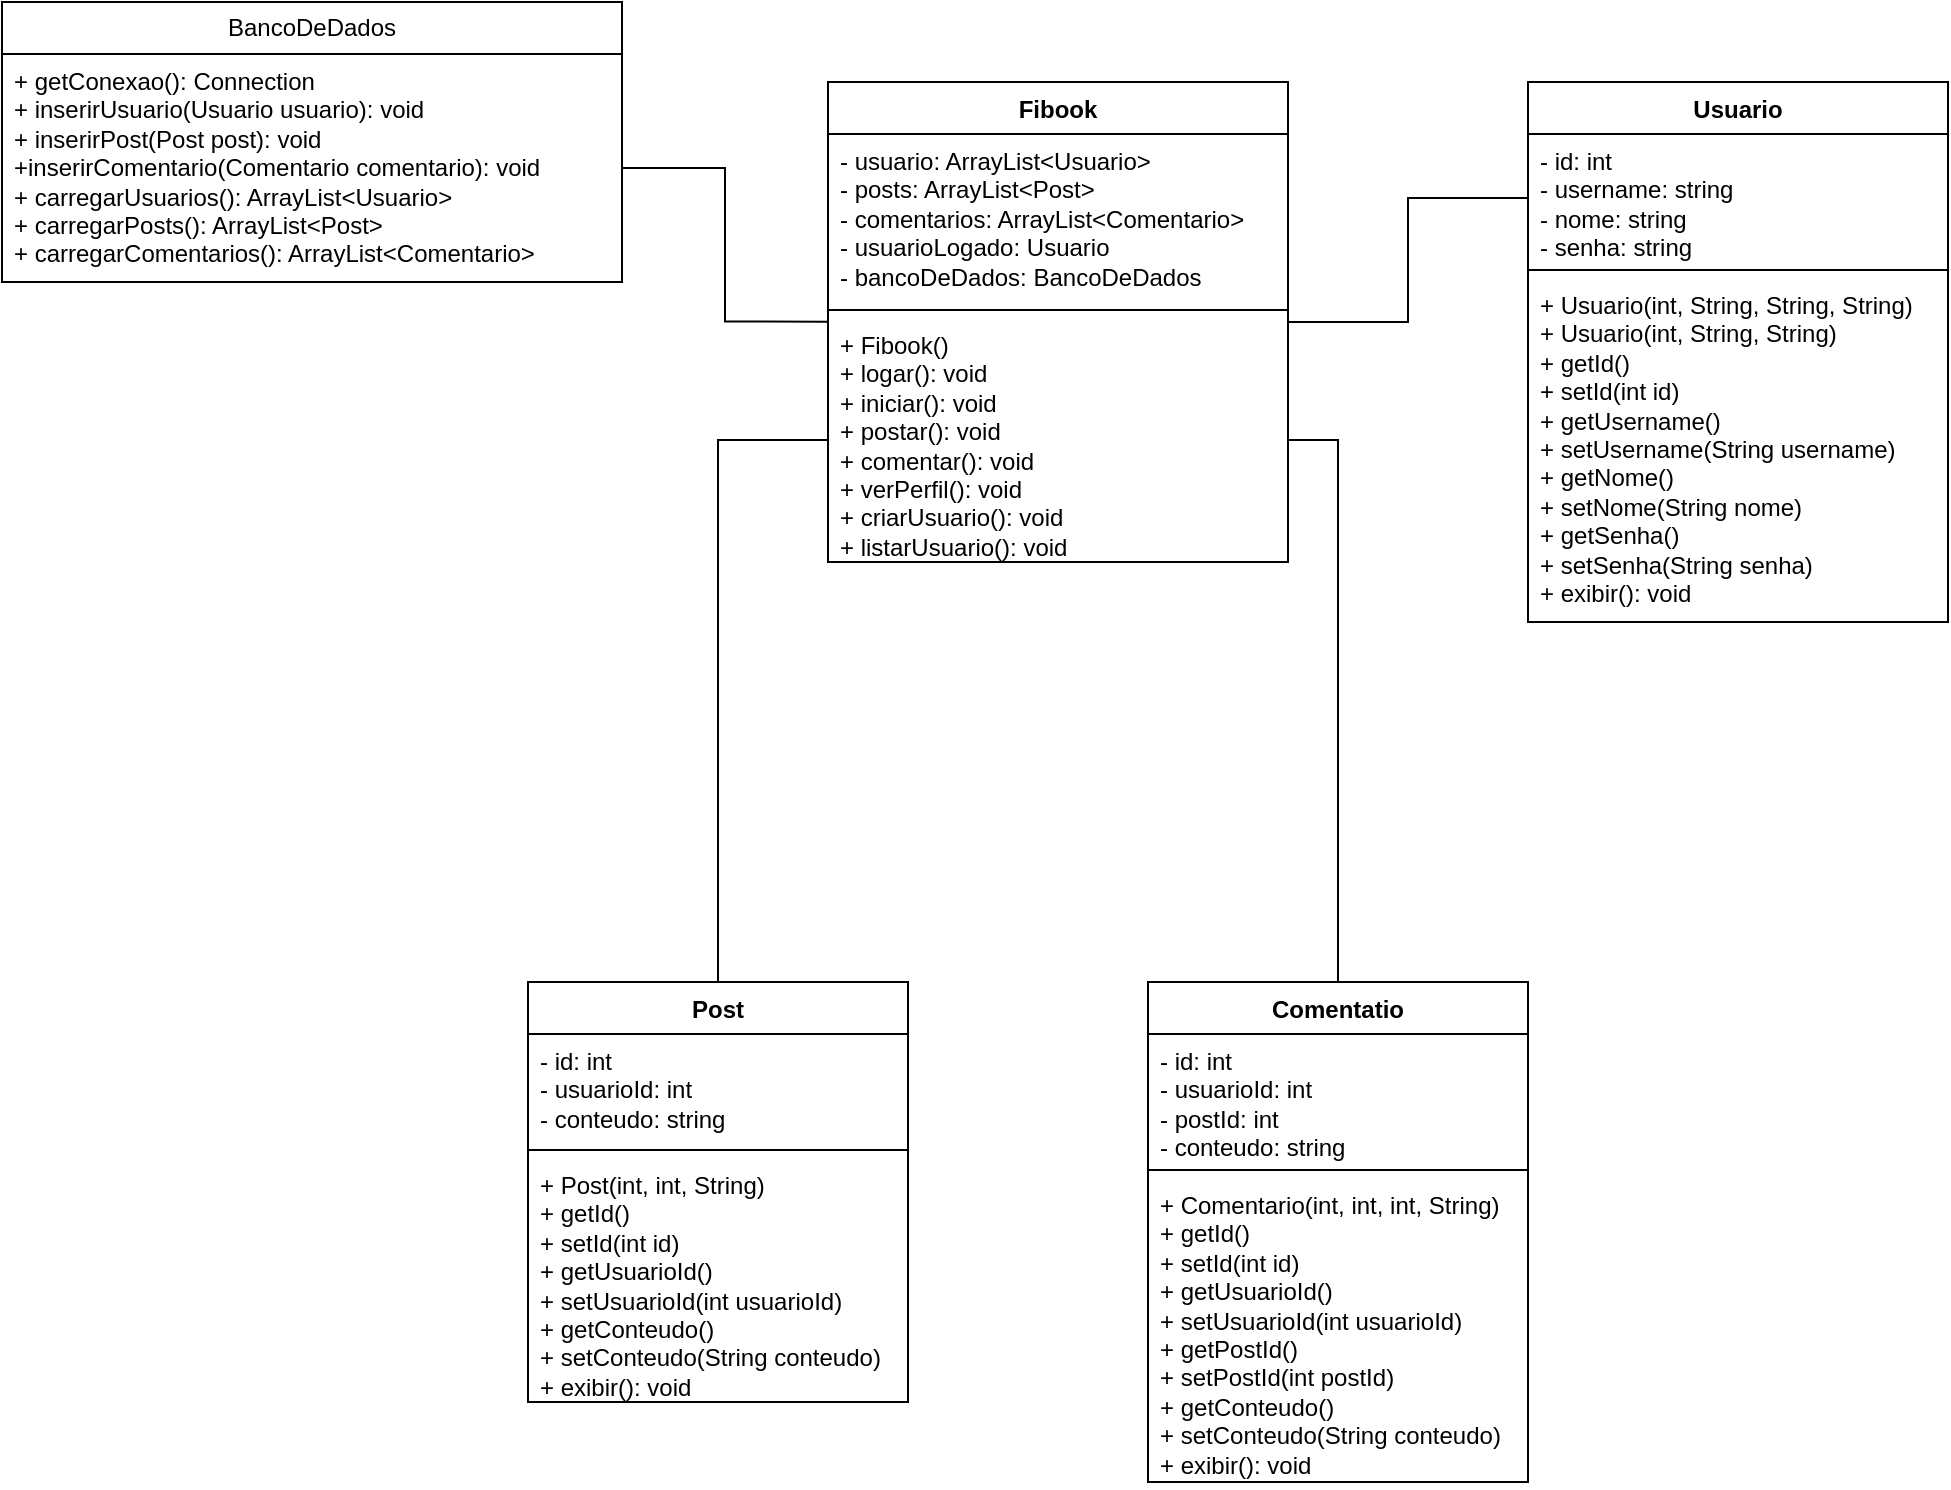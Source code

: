 <mxfile version="21.7.5" type="device">
    <diagram name="Página-1" id="ZA5cz03Rk4crmRd53hDd">
        <mxGraphModel dx="2049" dy="714" grid="1" gridSize="10" guides="1" tooltips="1" connect="1" arrows="1" fold="1" page="1" pageScale="1" pageWidth="827" pageHeight="1169" math="0" shadow="0">
            <root>
                <mxCell id="0" />
                <mxCell id="1" parent="0" />
                <mxCell id="d9RBQsLhz2uOGVS3qMoI-1" value="Usuario" style="swimlane;fontStyle=1;align=center;verticalAlign=top;childLayout=stackLayout;horizontal=1;startSize=26;horizontalStack=0;resizeParent=1;resizeParentMax=0;resizeLast=0;collapsible=1;marginBottom=0;whiteSpace=wrap;html=1;" parent="1" vertex="1">
                    <mxGeometry x="40" y="80" width="210" height="270" as="geometry" />
                </mxCell>
                <mxCell id="d9RBQsLhz2uOGVS3qMoI-2" value="- id: int&lt;br&gt;- username: string&lt;br&gt;- nome: string&lt;br&gt;- senha: string" style="text;strokeColor=none;fillColor=none;align=left;verticalAlign=top;spacingLeft=4;spacingRight=4;overflow=hidden;rotatable=0;points=[[0,0.5],[1,0.5]];portConstraint=eastwest;whiteSpace=wrap;html=1;" parent="d9RBQsLhz2uOGVS3qMoI-1" vertex="1">
                    <mxGeometry y="26" width="210" height="64" as="geometry" />
                </mxCell>
                <mxCell id="d9RBQsLhz2uOGVS3qMoI-3" value="" style="line;strokeWidth=1;fillColor=none;align=left;verticalAlign=middle;spacingTop=-1;spacingLeft=3;spacingRight=3;rotatable=0;labelPosition=right;points=[];portConstraint=eastwest;strokeColor=inherit;" parent="d9RBQsLhz2uOGVS3qMoI-1" vertex="1">
                    <mxGeometry y="90" width="210" height="8" as="geometry" />
                </mxCell>
                <mxCell id="d9RBQsLhz2uOGVS3qMoI-4" value="+ Usuario(int, String, String, String)&lt;br&gt;+ Usuario(int, String, String)&lt;br&gt;+ getId()&lt;br&gt;+ setId(int id)&lt;br&gt;+ getUsername()&lt;br&gt;+ setUsername(String username)&lt;br&gt;+ getNome()&lt;br&gt;+ setNome(String nome)&lt;br&gt;+ getSenha()&lt;br&gt;+ setSenha(String senha)&lt;br&gt;+ exibir(): void" style="text;strokeColor=none;fillColor=none;align=left;verticalAlign=top;spacingLeft=4;spacingRight=4;overflow=hidden;rotatable=0;points=[[0,0.5],[1,0.5]];portConstraint=eastwest;whiteSpace=wrap;html=1;" parent="d9RBQsLhz2uOGVS3qMoI-1" vertex="1">
                    <mxGeometry y="98" width="210" height="172" as="geometry" />
                </mxCell>
                <mxCell id="swSagIGxdvwega-bc_Pf-23" style="edgeStyle=orthogonalEdgeStyle;rounded=0;orthogonalLoop=1;jettySize=auto;html=1;endArrow=none;endFill=0;" edge="1" parent="1" source="swSagIGxdvwega-bc_Pf-1" target="d9RBQsLhz2uOGVS3qMoI-2">
                    <mxGeometry relative="1" as="geometry" />
                </mxCell>
                <mxCell id="swSagIGxdvwega-bc_Pf-1" value="Fibook" style="swimlane;fontStyle=1;align=center;verticalAlign=top;childLayout=stackLayout;horizontal=1;startSize=26;horizontalStack=0;resizeParent=1;resizeParentMax=0;resizeLast=0;collapsible=1;marginBottom=0;whiteSpace=wrap;html=1;" vertex="1" parent="1">
                    <mxGeometry x="-310" y="80" width="230" height="240" as="geometry" />
                </mxCell>
                <mxCell id="swSagIGxdvwega-bc_Pf-2" value="- usuario: ArrayList&amp;lt;Usuario&amp;gt;&lt;br&gt;- posts: ArrayList&amp;lt;Post&amp;gt;&lt;br&gt;- comentarios: ArrayList&amp;lt;Comentario&amp;gt;&lt;br&gt;- usuarioLogado: Usuario&lt;br&gt;- bancoDeDados: BancoDeDados" style="text;strokeColor=none;fillColor=none;align=left;verticalAlign=top;spacingLeft=4;spacingRight=4;overflow=hidden;rotatable=0;points=[[0,0.5],[1,0.5]];portConstraint=eastwest;whiteSpace=wrap;html=1;" vertex="1" parent="swSagIGxdvwega-bc_Pf-1">
                    <mxGeometry y="26" width="230" height="84" as="geometry" />
                </mxCell>
                <mxCell id="swSagIGxdvwega-bc_Pf-3" value="" style="line;strokeWidth=1;fillColor=none;align=left;verticalAlign=middle;spacingTop=-1;spacingLeft=3;spacingRight=3;rotatable=0;labelPosition=right;points=[];portConstraint=eastwest;strokeColor=inherit;" vertex="1" parent="swSagIGxdvwega-bc_Pf-1">
                    <mxGeometry y="110" width="230" height="8" as="geometry" />
                </mxCell>
                <mxCell id="swSagIGxdvwega-bc_Pf-4" value="+ Fibook()&lt;br&gt;+ logar(): void&lt;br&gt;+ iniciar(): void&lt;br&gt;+ postar(): void&lt;br&gt;+ comentar(): void&lt;br&gt;+ verPerfil(): void&lt;br&gt;+ criarUsuario(): void&lt;br&gt;+ listarUsuario(): void" style="text;strokeColor=none;fillColor=none;align=left;verticalAlign=top;spacingLeft=4;spacingRight=4;overflow=hidden;rotatable=0;points=[[0,0.5],[1,0.5]];portConstraint=eastwest;whiteSpace=wrap;html=1;" vertex="1" parent="swSagIGxdvwega-bc_Pf-1">
                    <mxGeometry y="118" width="230" height="122" as="geometry" />
                </mxCell>
                <mxCell id="swSagIGxdvwega-bc_Pf-9" value="BancoDeDados" style="swimlane;fontStyle=0;childLayout=stackLayout;horizontal=1;startSize=26;fillColor=none;horizontalStack=0;resizeParent=1;resizeParentMax=0;resizeLast=0;collapsible=1;marginBottom=0;whiteSpace=wrap;html=1;" vertex="1" parent="1">
                    <mxGeometry x="-723" y="40" width="310" height="140" as="geometry" />
                </mxCell>
                <mxCell id="swSagIGxdvwega-bc_Pf-10" value="+ getConexao(): Connection&lt;br style=&quot;border-color: var(--border-color);&quot;&gt;+ inserirUsuario(Usuario usuario): void&lt;br style=&quot;border-color: var(--border-color);&quot;&gt;+ inserirPost(Post post): void&lt;br style=&quot;border-color: var(--border-color);&quot;&gt;+inserirComentario(Comentario comentario): void&lt;br style=&quot;border-color: var(--border-color);&quot;&gt;+ carregarUsuarios(): ArrayList&amp;lt;Usuario&amp;gt;&lt;br style=&quot;border-color: var(--border-color);&quot;&gt;+ carregarPosts(): ArrayList&amp;lt;Post&amp;gt;&lt;br style=&quot;border-color: var(--border-color);&quot;&gt;+ carregarComentarios(): ArrayList&amp;lt;Comentario&amp;gt;" style="text;strokeColor=none;fillColor=none;align=left;verticalAlign=top;spacingLeft=4;spacingRight=4;overflow=hidden;rotatable=0;points=[[0,0.5],[1,0.5]];portConstraint=eastwest;whiteSpace=wrap;html=1;" vertex="1" parent="swSagIGxdvwega-bc_Pf-9">
                    <mxGeometry y="26" width="310" height="114" as="geometry" />
                </mxCell>
                <mxCell id="swSagIGxdvwega-bc_Pf-27" style="edgeStyle=orthogonalEdgeStyle;rounded=0;orthogonalLoop=1;jettySize=auto;html=1;endArrow=none;endFill=0;" edge="1" parent="1" source="swSagIGxdvwega-bc_Pf-13" target="swSagIGxdvwega-bc_Pf-4">
                    <mxGeometry relative="1" as="geometry" />
                </mxCell>
                <mxCell id="swSagIGxdvwega-bc_Pf-13" value="Post&lt;br&gt;" style="swimlane;fontStyle=1;align=center;verticalAlign=top;childLayout=stackLayout;horizontal=1;startSize=26;horizontalStack=0;resizeParent=1;resizeParentMax=0;resizeLast=0;collapsible=1;marginBottom=0;whiteSpace=wrap;html=1;" vertex="1" parent="1">
                    <mxGeometry x="-460" y="530" width="190" height="210" as="geometry" />
                </mxCell>
                <mxCell id="swSagIGxdvwega-bc_Pf-14" value="- id: int&lt;br&gt;- usuarioId: int&lt;br&gt;- conteudo: string" style="text;strokeColor=none;fillColor=none;align=left;verticalAlign=top;spacingLeft=4;spacingRight=4;overflow=hidden;rotatable=0;points=[[0,0.5],[1,0.5]];portConstraint=eastwest;whiteSpace=wrap;html=1;" vertex="1" parent="swSagIGxdvwega-bc_Pf-13">
                    <mxGeometry y="26" width="190" height="54" as="geometry" />
                </mxCell>
                <mxCell id="swSagIGxdvwega-bc_Pf-15" value="" style="line;strokeWidth=1;fillColor=none;align=left;verticalAlign=middle;spacingTop=-1;spacingLeft=3;spacingRight=3;rotatable=0;labelPosition=right;points=[];portConstraint=eastwest;strokeColor=inherit;" vertex="1" parent="swSagIGxdvwega-bc_Pf-13">
                    <mxGeometry y="80" width="190" height="8" as="geometry" />
                </mxCell>
                <mxCell id="swSagIGxdvwega-bc_Pf-16" value="+ Post(int, int, String)&lt;br&gt;+ getId()&lt;br&gt;+ setId(int id)&lt;br&gt;+ getUsuarioId()&lt;br&gt;+ setUsuarioId(int usuarioId)&lt;br&gt;+ getConteudo()&lt;br&gt;+ setConteudo(String conteudo)&lt;br&gt;+ exibir(): void&lt;br&gt;" style="text;strokeColor=none;fillColor=none;align=left;verticalAlign=top;spacingLeft=4;spacingRight=4;overflow=hidden;rotatable=0;points=[[0,0.5],[1,0.5]];portConstraint=eastwest;whiteSpace=wrap;html=1;" vertex="1" parent="swSagIGxdvwega-bc_Pf-13">
                    <mxGeometry y="88" width="190" height="122" as="geometry" />
                </mxCell>
                <mxCell id="swSagIGxdvwega-bc_Pf-25" style="edgeStyle=orthogonalEdgeStyle;rounded=0;orthogonalLoop=1;jettySize=auto;html=1;endArrow=none;endFill=0;" edge="1" parent="1" source="swSagIGxdvwega-bc_Pf-17" target="swSagIGxdvwega-bc_Pf-4">
                    <mxGeometry relative="1" as="geometry">
                        <mxPoint x="-173" y="310" as="targetPoint" />
                    </mxGeometry>
                </mxCell>
                <mxCell id="swSagIGxdvwega-bc_Pf-17" value="Comentatio" style="swimlane;fontStyle=1;align=center;verticalAlign=top;childLayout=stackLayout;horizontal=1;startSize=26;horizontalStack=0;resizeParent=1;resizeParentMax=0;resizeLast=0;collapsible=1;marginBottom=0;whiteSpace=wrap;html=1;" vertex="1" parent="1">
                    <mxGeometry x="-150" y="530" width="190" height="250" as="geometry" />
                </mxCell>
                <mxCell id="swSagIGxdvwega-bc_Pf-18" value="- id: int&lt;br&gt;- usuarioId: int&lt;br&gt;- postId: int&lt;br&gt;- conteudo: string" style="text;strokeColor=none;fillColor=none;align=left;verticalAlign=top;spacingLeft=4;spacingRight=4;overflow=hidden;rotatable=0;points=[[0,0.5],[1,0.5]];portConstraint=eastwest;whiteSpace=wrap;html=1;" vertex="1" parent="swSagIGxdvwega-bc_Pf-17">
                    <mxGeometry y="26" width="190" height="64" as="geometry" />
                </mxCell>
                <mxCell id="swSagIGxdvwega-bc_Pf-19" value="" style="line;strokeWidth=1;fillColor=none;align=left;verticalAlign=middle;spacingTop=-1;spacingLeft=3;spacingRight=3;rotatable=0;labelPosition=right;points=[];portConstraint=eastwest;strokeColor=inherit;" vertex="1" parent="swSagIGxdvwega-bc_Pf-17">
                    <mxGeometry y="90" width="190" height="8" as="geometry" />
                </mxCell>
                <mxCell id="swSagIGxdvwega-bc_Pf-20" value="+ Comentario(int, int, int, String)&lt;br&gt;+ getId()&lt;br style=&quot;border-color: var(--border-color);&quot;&gt;+ setId(int id)&lt;br style=&quot;border-color: var(--border-color);&quot;&gt;+ getUsuarioId()&lt;br style=&quot;border-color: var(--border-color);&quot;&gt;+ setUsuarioId(int usuarioId)&lt;br&gt;+ getPostId()&lt;br&gt;+ setPostId(int postId)&lt;br style=&quot;border-color: var(--border-color);&quot;&gt;+ getConteudo()&lt;br style=&quot;border-color: var(--border-color);&quot;&gt;+ setConteudo(String conteudo)&lt;br&gt;+ exibir(): void&lt;br&gt;" style="text;strokeColor=none;fillColor=none;align=left;verticalAlign=top;spacingLeft=4;spacingRight=4;overflow=hidden;rotatable=0;points=[[0,0.5],[1,0.5]];portConstraint=eastwest;whiteSpace=wrap;html=1;" vertex="1" parent="swSagIGxdvwega-bc_Pf-17">
                    <mxGeometry y="98" width="190" height="152" as="geometry" />
                </mxCell>
                <mxCell id="swSagIGxdvwega-bc_Pf-28" style="edgeStyle=orthogonalEdgeStyle;rounded=0;orthogonalLoop=1;jettySize=auto;html=1;entryX=0;entryY=0.015;entryDx=0;entryDy=0;entryPerimeter=0;endArrow=none;endFill=0;" edge="1" parent="1" source="swSagIGxdvwega-bc_Pf-10" target="swSagIGxdvwega-bc_Pf-4">
                    <mxGeometry relative="1" as="geometry" />
                </mxCell>
            </root>
        </mxGraphModel>
    </diagram>
</mxfile>
